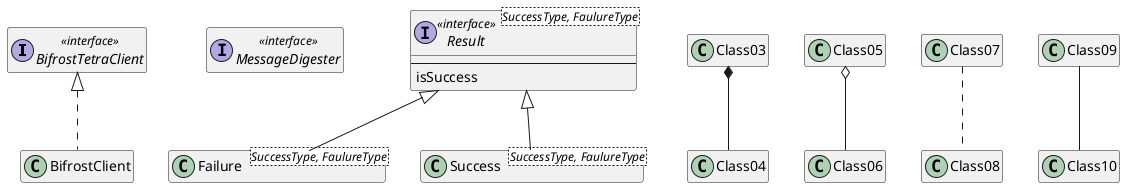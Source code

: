 @startuml
hide empty members

Interface BifrostTetraClient <<interface>>

Interface MessageDigester <<interface>>

interface Result<SuccessType, FaulureType> <<interface>> {
--
isSuccess
}

class Failure<SuccessType, FaulureType>
Result <|--Failure

class Success<SuccessType, FaulureType>
Result <|--Success

BifrostTetraClient <|.. BifrostClient

Class03 *-- Class04
Class05 o-- Class06
Class07 .. Class08
Class09 -- Class10
@enduml